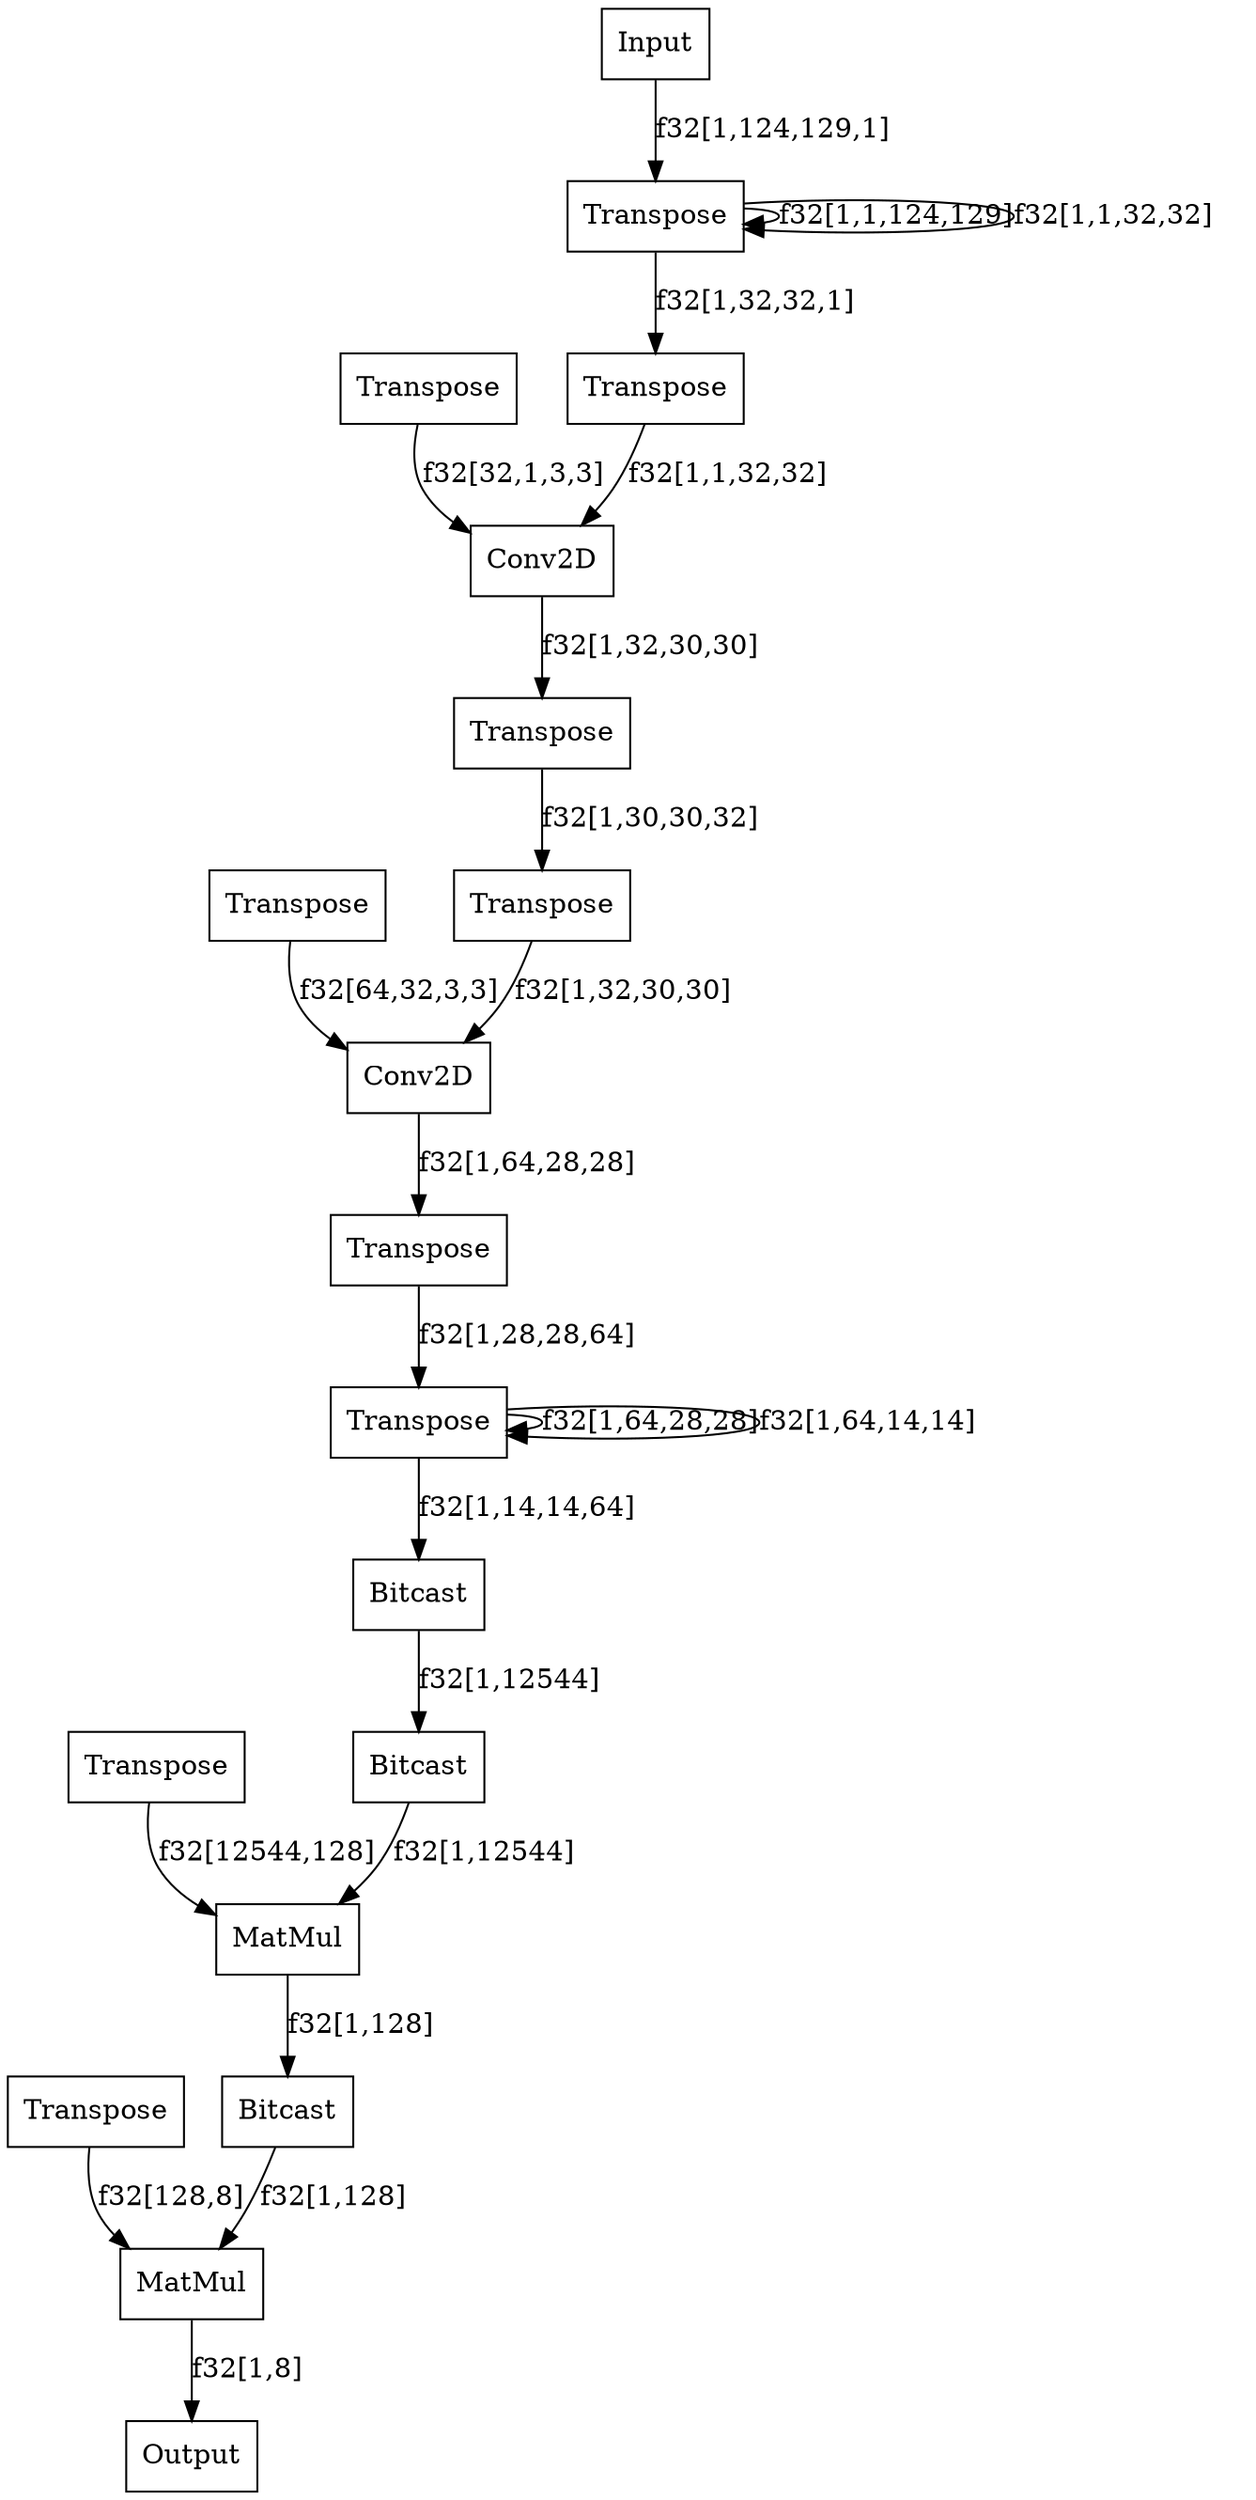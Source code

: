 digraph "graph" {
node [shape="record"]
"sequential/resizing/resize/ResizeBilinear" [label="{Transpose}"]
"sequential/resizing/resize/ResizeBilinear" [label="{ResizeImage}"]
"sequential/resizing/resize/ResizeBilinear" [label="{Transpose}"]
"sequential/conv2d/Relu;sequential/conv2d/BiasAdd;sequential/conv2d/Conv2D;sequential/conv2d/BiasAdd/ReadVariableOp/resource1/in_tp" [label="{Transpose}"]
"sequential/conv2d/Relu;sequential/conv2d/BiasAdd;sequential/conv2d/Conv2D;sequential/conv2d/BiasAdd/ReadVariableOp/resource1/weights_tp" [label="{Transpose}"]
"sequential/conv2d/Relu;sequential/conv2d/BiasAdd;sequential/conv2d/Conv2D;sequential/conv2d/BiasAdd/ReadVariableOp/resource1/conv" [label="{Conv2D}"]
"sequential/conv2d/Relu;sequential/conv2d/BiasAdd;sequential/conv2d/Conv2D;sequential/conv2d/BiasAdd/ReadVariableOp/resource1/out_tp" [label="{Transpose}"]
"sequential/conv2d_1/Relu;sequential/conv2d_1/BiasAdd;sequential/conv2d_1/Conv2D;sequential/conv2d_1/BiasAdd/ReadVariableOp/resource/in_tp" [label="{Transpose}"]
"sequential/conv2d_1/Relu;sequential/conv2d_1/BiasAdd;sequential/conv2d_1/Conv2D;sequential/conv2d_1/BiasAdd/ReadVariableOp/resource/weights_tp" [label="{Transpose}"]
"sequential/conv2d_1/Relu;sequential/conv2d_1/BiasAdd;sequential/conv2d_1/Conv2D;sequential/conv2d_1/BiasAdd/ReadVariableOp/resource/conv" [label="{Conv2D}"]
"sequential/conv2d_1/Relu;sequential/conv2d_1/BiasAdd;sequential/conv2d_1/Conv2D;sequential/conv2d_1/BiasAdd/ReadVariableOp/resource/out_tp" [label="{Transpose}"]
"sequential/max_pooling2d/MaxPool" [label="{Transpose}"]
"sequential/max_pooling2d/MaxPool" [label="{ReduceWindow2D}"]
"sequential/max_pooling2d/MaxPool" [label="{Transpose}"]
"sequential/flatten/Reshape" [label="{Bitcast}"]
"sequential/dense/MatMul;sequential/dense/Relu;sequential/dense/BiasAdd/input_b_transpose_1" [label="{Transpose}"]
"sequential/dense/MatMul;sequential/dense/Relu;sequential/dense/BiasAdd/reshape" [label="{Bitcast}"]
"sequential/dense/MatMul;sequential/dense/Relu;sequential/dense/BiasAdd/fc" [label="{MatMul}"]
"Identity/input_b_transpose_1" [label="{Transpose}"]
"Identity/reshape" [label="{Bitcast}"]
"Identity/fc" [label="{MatMul}"]
"input_1" [label="{Input}"]
"Identity" [label="{Output}"]
"sequential/resizing/resize/ResizeBilinear"->"sequential/resizing/resize/ResizeBilinear" [label="f32[1,1,124,129]"]
"sequential/resizing/resize/ResizeBilinear"->"sequential/resizing/resize/ResizeBilinear" [label="f32[1,1,32,32]"]
"sequential/resizing/resize/ResizeBilinear"->"sequential/conv2d/Relu;sequential/conv2d/BiasAdd;sequential/conv2d/Conv2D;sequential/conv2d/BiasAdd/ReadVariableOp/resource1/in_tp" [label="f32[1,32,32,1]"]
"sequential/conv2d/Relu;sequential/conv2d/BiasAdd;sequential/conv2d/Conv2D;sequential/conv2d/BiasAdd/ReadVariableOp/resource1/in_tp"->"sequential/conv2d/Relu;sequential/conv2d/BiasAdd;sequential/conv2d/Conv2D;sequential/conv2d/BiasAdd/ReadVariableOp/resource1/conv" [label="f32[1,1,32,32]"]
"sequential/conv2d/Relu;sequential/conv2d/BiasAdd;sequential/conv2d/Conv2D;sequential/conv2d/BiasAdd/ReadVariableOp/resource1/weights_tp"->"sequential/conv2d/Relu;sequential/conv2d/BiasAdd;sequential/conv2d/Conv2D;sequential/conv2d/BiasAdd/ReadVariableOp/resource1/conv" [label="f32[32,1,3,3]"]
"sequential/conv2d/Relu;sequential/conv2d/BiasAdd;sequential/conv2d/Conv2D;sequential/conv2d/BiasAdd/ReadVariableOp/resource1/conv"->"sequential/conv2d/Relu;sequential/conv2d/BiasAdd;sequential/conv2d/Conv2D;sequential/conv2d/BiasAdd/ReadVariableOp/resource1/out_tp" [label="f32[1,32,30,30]"]
"sequential/conv2d/Relu;sequential/conv2d/BiasAdd;sequential/conv2d/Conv2D;sequential/conv2d/BiasAdd/ReadVariableOp/resource1/out_tp"->"sequential/conv2d_1/Relu;sequential/conv2d_1/BiasAdd;sequential/conv2d_1/Conv2D;sequential/conv2d_1/BiasAdd/ReadVariableOp/resource/in_tp" [label="f32[1,30,30,32]"]
"sequential/conv2d_1/Relu;sequential/conv2d_1/BiasAdd;sequential/conv2d_1/Conv2D;sequential/conv2d_1/BiasAdd/ReadVariableOp/resource/in_tp"->"sequential/conv2d_1/Relu;sequential/conv2d_1/BiasAdd;sequential/conv2d_1/Conv2D;sequential/conv2d_1/BiasAdd/ReadVariableOp/resource/conv" [label="f32[1,32,30,30]"]
"sequential/conv2d_1/Relu;sequential/conv2d_1/BiasAdd;sequential/conv2d_1/Conv2D;sequential/conv2d_1/BiasAdd/ReadVariableOp/resource/weights_tp"->"sequential/conv2d_1/Relu;sequential/conv2d_1/BiasAdd;sequential/conv2d_1/Conv2D;sequential/conv2d_1/BiasAdd/ReadVariableOp/resource/conv" [label="f32[64,32,3,3]"]
"sequential/conv2d_1/Relu;sequential/conv2d_1/BiasAdd;sequential/conv2d_1/Conv2D;sequential/conv2d_1/BiasAdd/ReadVariableOp/resource/conv"->"sequential/conv2d_1/Relu;sequential/conv2d_1/BiasAdd;sequential/conv2d_1/Conv2D;sequential/conv2d_1/BiasAdd/ReadVariableOp/resource/out_tp" [label="f32[1,64,28,28]"]
"sequential/conv2d_1/Relu;sequential/conv2d_1/BiasAdd;sequential/conv2d_1/Conv2D;sequential/conv2d_1/BiasAdd/ReadVariableOp/resource/out_tp"->"sequential/max_pooling2d/MaxPool" [label="f32[1,28,28,64]"]
"sequential/max_pooling2d/MaxPool"->"sequential/max_pooling2d/MaxPool" [label="f32[1,64,28,28]"]
"sequential/max_pooling2d/MaxPool"->"sequential/max_pooling2d/MaxPool" [label="f32[1,64,14,14]"]
"sequential/max_pooling2d/MaxPool"->"sequential/flatten/Reshape" [label="f32[1,14,14,64]"]
"sequential/flatten/Reshape"->"sequential/dense/MatMul;sequential/dense/Relu;sequential/dense/BiasAdd/reshape" [label="f32[1,12544]"]
"sequential/dense/MatMul;sequential/dense/Relu;sequential/dense/BiasAdd/input_b_transpose_1"->"sequential/dense/MatMul;sequential/dense/Relu;sequential/dense/BiasAdd/fc" [label="f32[12544,128]"]
"sequential/dense/MatMul;sequential/dense/Relu;sequential/dense/BiasAdd/reshape"->"sequential/dense/MatMul;sequential/dense/Relu;sequential/dense/BiasAdd/fc" [label="f32[1,12544]"]
"sequential/dense/MatMul;sequential/dense/Relu;sequential/dense/BiasAdd/fc"->"Identity/reshape" [label="f32[1,128]"]
"Identity/input_b_transpose_1"->"Identity/fc" [label="f32[128,8]"]
"Identity/reshape"->"Identity/fc" [label="f32[1,128]"]
"Identity/fc"->"Identity" [label="f32[1,8]"]
"input_1"->"sequential/resizing/resize/ResizeBilinear" [label="f32[1,124,129,1]"]
}
